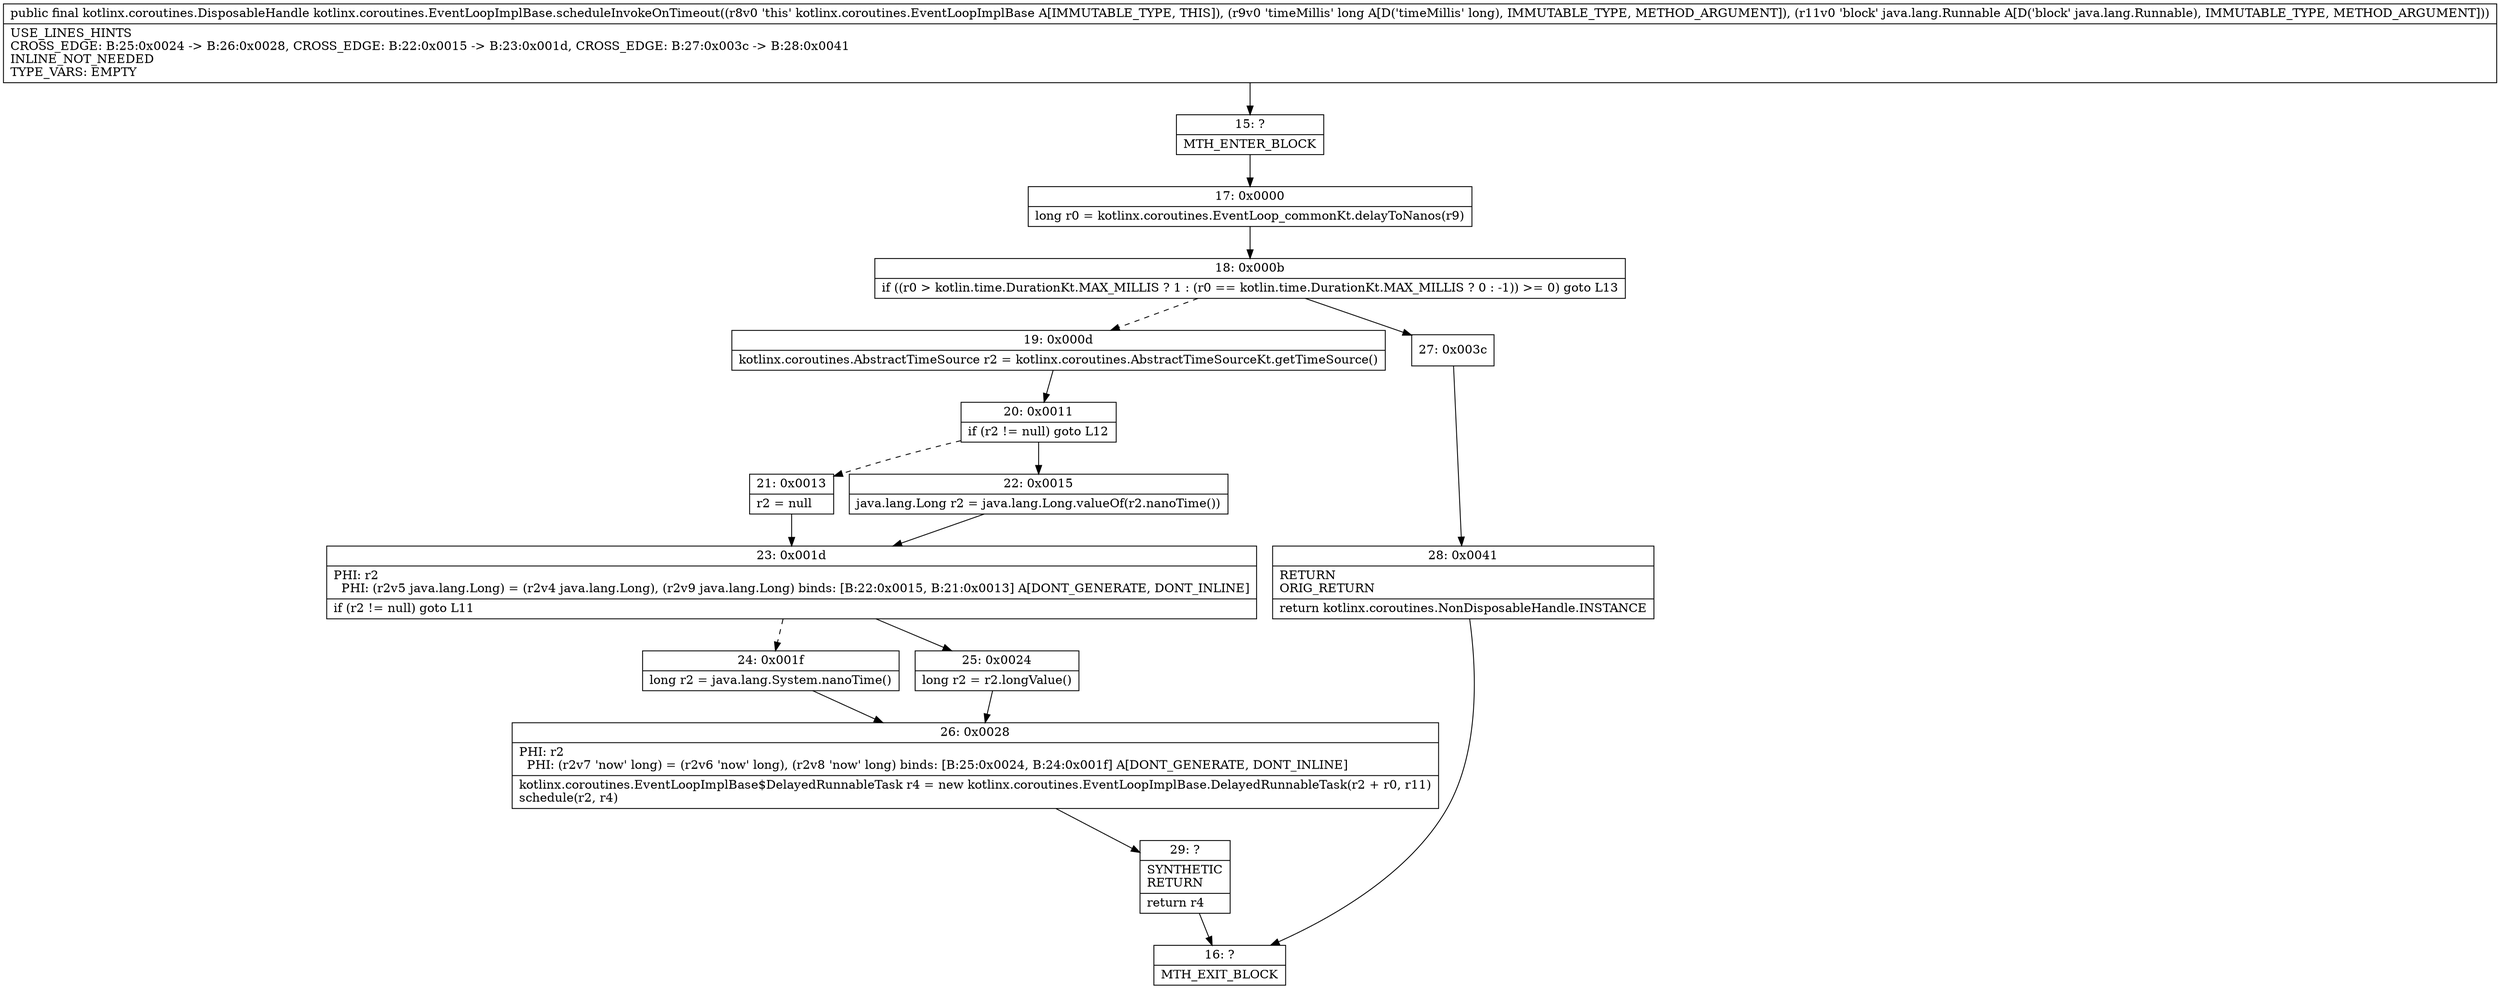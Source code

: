 digraph "CFG forkotlinx.coroutines.EventLoopImplBase.scheduleInvokeOnTimeout(JLjava\/lang\/Runnable;)Lkotlinx\/coroutines\/DisposableHandle;" {
Node_15 [shape=record,label="{15\:\ ?|MTH_ENTER_BLOCK\l}"];
Node_17 [shape=record,label="{17\:\ 0x0000|long r0 = kotlinx.coroutines.EventLoop_commonKt.delayToNanos(r9)\l}"];
Node_18 [shape=record,label="{18\:\ 0x000b|if ((r0 \> kotlin.time.DurationKt.MAX_MILLIS ? 1 : (r0 == kotlin.time.DurationKt.MAX_MILLIS ? 0 : \-1)) \>= 0) goto L13\l}"];
Node_19 [shape=record,label="{19\:\ 0x000d|kotlinx.coroutines.AbstractTimeSource r2 = kotlinx.coroutines.AbstractTimeSourceKt.getTimeSource()\l}"];
Node_20 [shape=record,label="{20\:\ 0x0011|if (r2 != null) goto L12\l}"];
Node_21 [shape=record,label="{21\:\ 0x0013|r2 = null\l}"];
Node_23 [shape=record,label="{23\:\ 0x001d|PHI: r2 \l  PHI: (r2v5 java.lang.Long) = (r2v4 java.lang.Long), (r2v9 java.lang.Long) binds: [B:22:0x0015, B:21:0x0013] A[DONT_GENERATE, DONT_INLINE]\l|if (r2 != null) goto L11\l}"];
Node_24 [shape=record,label="{24\:\ 0x001f|long r2 = java.lang.System.nanoTime()\l}"];
Node_26 [shape=record,label="{26\:\ 0x0028|PHI: r2 \l  PHI: (r2v7 'now' long) = (r2v6 'now' long), (r2v8 'now' long) binds: [B:25:0x0024, B:24:0x001f] A[DONT_GENERATE, DONT_INLINE]\l|kotlinx.coroutines.EventLoopImplBase$DelayedRunnableTask r4 = new kotlinx.coroutines.EventLoopImplBase.DelayedRunnableTask(r2 + r0, r11)\lschedule(r2, r4)\l}"];
Node_29 [shape=record,label="{29\:\ ?|SYNTHETIC\lRETURN\l|return r4\l}"];
Node_16 [shape=record,label="{16\:\ ?|MTH_EXIT_BLOCK\l}"];
Node_25 [shape=record,label="{25\:\ 0x0024|long r2 = r2.longValue()\l}"];
Node_22 [shape=record,label="{22\:\ 0x0015|java.lang.Long r2 = java.lang.Long.valueOf(r2.nanoTime())\l}"];
Node_27 [shape=record,label="{27\:\ 0x003c}"];
Node_28 [shape=record,label="{28\:\ 0x0041|RETURN\lORIG_RETURN\l|return kotlinx.coroutines.NonDisposableHandle.INSTANCE\l}"];
MethodNode[shape=record,label="{public final kotlinx.coroutines.DisposableHandle kotlinx.coroutines.EventLoopImplBase.scheduleInvokeOnTimeout((r8v0 'this' kotlinx.coroutines.EventLoopImplBase A[IMMUTABLE_TYPE, THIS]), (r9v0 'timeMillis' long A[D('timeMillis' long), IMMUTABLE_TYPE, METHOD_ARGUMENT]), (r11v0 'block' java.lang.Runnable A[D('block' java.lang.Runnable), IMMUTABLE_TYPE, METHOD_ARGUMENT]))  | USE_LINES_HINTS\lCROSS_EDGE: B:25:0x0024 \-\> B:26:0x0028, CROSS_EDGE: B:22:0x0015 \-\> B:23:0x001d, CROSS_EDGE: B:27:0x003c \-\> B:28:0x0041\lINLINE_NOT_NEEDED\lTYPE_VARS: EMPTY\l}"];
MethodNode -> Node_15;Node_15 -> Node_17;
Node_17 -> Node_18;
Node_18 -> Node_19[style=dashed];
Node_18 -> Node_27;
Node_19 -> Node_20;
Node_20 -> Node_21[style=dashed];
Node_20 -> Node_22;
Node_21 -> Node_23;
Node_23 -> Node_24[style=dashed];
Node_23 -> Node_25;
Node_24 -> Node_26;
Node_26 -> Node_29;
Node_29 -> Node_16;
Node_25 -> Node_26;
Node_22 -> Node_23;
Node_27 -> Node_28;
Node_28 -> Node_16;
}

